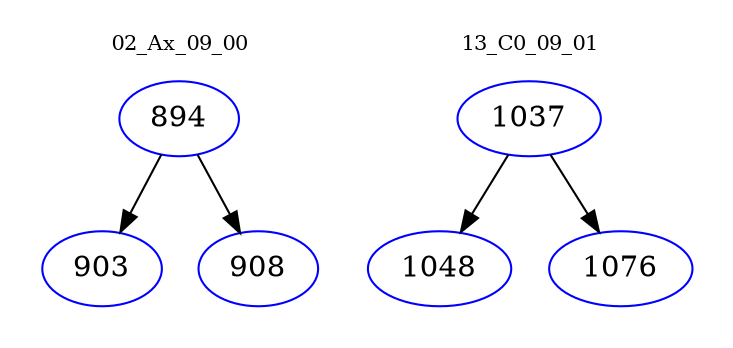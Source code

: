 digraph{
subgraph cluster_0 {
color = white
label = "02_Ax_09_00";
fontsize=10;
T0_894 [label="894", color="blue"]
T0_894 -> T0_903 [color="black"]
T0_903 [label="903", color="blue"]
T0_894 -> T0_908 [color="black"]
T0_908 [label="908", color="blue"]
}
subgraph cluster_1 {
color = white
label = "13_C0_09_01";
fontsize=10;
T1_1037 [label="1037", color="blue"]
T1_1037 -> T1_1048 [color="black"]
T1_1048 [label="1048", color="blue"]
T1_1037 -> T1_1076 [color="black"]
T1_1076 [label="1076", color="blue"]
}
}
